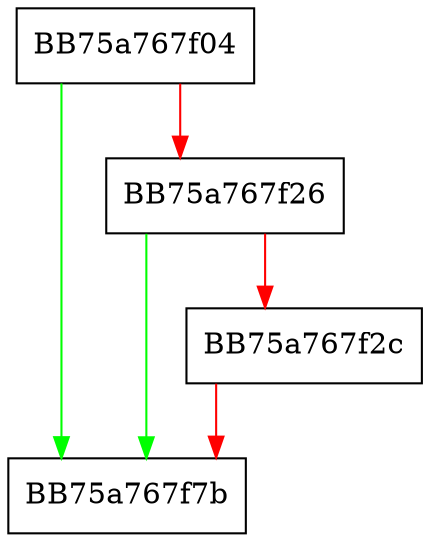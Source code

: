digraph _Getcat {
  node [shape="box"];
  graph [splines=ortho];
  BB75a767f04 -> BB75a767f7b [color="green"];
  BB75a767f04 -> BB75a767f26 [color="red"];
  BB75a767f26 -> BB75a767f7b [color="green"];
  BB75a767f26 -> BB75a767f2c [color="red"];
  BB75a767f2c -> BB75a767f7b [color="red"];
}